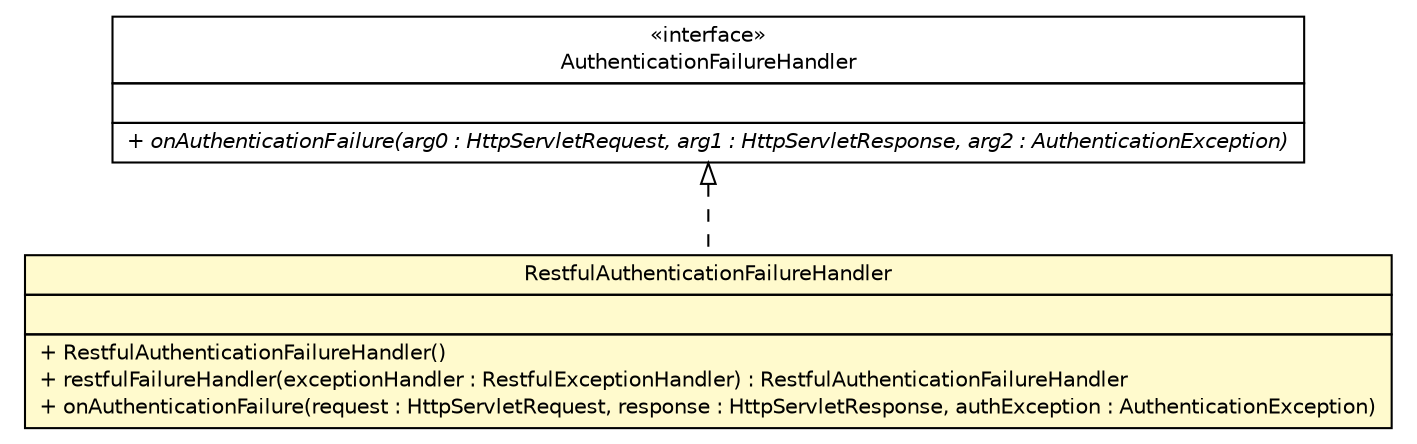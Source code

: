 #!/usr/local/bin/dot
#
# Class diagram 
# Generated by UMLGraph version R5_6-24-gf6e263 (http://www.umlgraph.org/)
#

digraph G {
	edge [fontname="Helvetica",fontsize=10,labelfontname="Helvetica",labelfontsize=10];
	node [fontname="Helvetica",fontsize=10,shape=plaintext];
	nodesep=0.25;
	ranksep=0.5;
	// com.yirendai.oss.lib.security.internal.rest.RestfulAuthenticationFailureHandler
	c3047 [label=<<table title="com.yirendai.oss.lib.security.internal.rest.RestfulAuthenticationFailureHandler" border="0" cellborder="1" cellspacing="0" cellpadding="2" port="p" bgcolor="lemonChiffon" href="./RestfulAuthenticationFailureHandler.html">
		<tr><td><table border="0" cellspacing="0" cellpadding="1">
<tr><td align="center" balign="center"> RestfulAuthenticationFailureHandler </td></tr>
		</table></td></tr>
		<tr><td><table border="0" cellspacing="0" cellpadding="1">
<tr><td align="left" balign="left">  </td></tr>
		</table></td></tr>
		<tr><td><table border="0" cellspacing="0" cellpadding="1">
<tr><td align="left" balign="left"> + RestfulAuthenticationFailureHandler() </td></tr>
<tr><td align="left" balign="left"> + restfulFailureHandler(exceptionHandler : RestfulExceptionHandler) : RestfulAuthenticationFailureHandler </td></tr>
<tr><td align="left" balign="left"> + onAuthenticationFailure(request : HttpServletRequest, response : HttpServletResponse, authException : AuthenticationException) </td></tr>
		</table></td></tr>
		</table>>, URL="./RestfulAuthenticationFailureHandler.html", fontname="Helvetica", fontcolor="black", fontsize=10.0];
	//com.yirendai.oss.lib.security.internal.rest.RestfulAuthenticationFailureHandler implements org.springframework.security.web.authentication.AuthenticationFailureHandler
	c3070:p -> c3047:p [dir=back,arrowtail=empty,style=dashed];
	// org.springframework.security.web.authentication.AuthenticationFailureHandler
	c3070 [label=<<table title="org.springframework.security.web.authentication.AuthenticationFailureHandler" border="0" cellborder="1" cellspacing="0" cellpadding="2" port="p" href="http://java.sun.com/j2se/1.4.2/docs/api/org/springframework/security/web/authentication/AuthenticationFailureHandler.html">
		<tr><td><table border="0" cellspacing="0" cellpadding="1">
<tr><td align="center" balign="center"> &#171;interface&#187; </td></tr>
<tr><td align="center" balign="center"> AuthenticationFailureHandler </td></tr>
		</table></td></tr>
		<tr><td><table border="0" cellspacing="0" cellpadding="1">
<tr><td align="left" balign="left">  </td></tr>
		</table></td></tr>
		<tr><td><table border="0" cellspacing="0" cellpadding="1">
<tr><td align="left" balign="left"><font face="Helvetica-Oblique" point-size="10.0"> + onAuthenticationFailure(arg0 : HttpServletRequest, arg1 : HttpServletResponse, arg2 : AuthenticationException) </font></td></tr>
		</table></td></tr>
		</table>>, URL="http://java.sun.com/j2se/1.4.2/docs/api/org/springframework/security/web/authentication/AuthenticationFailureHandler.html", fontname="Helvetica", fontcolor="black", fontsize=10.0];
}

